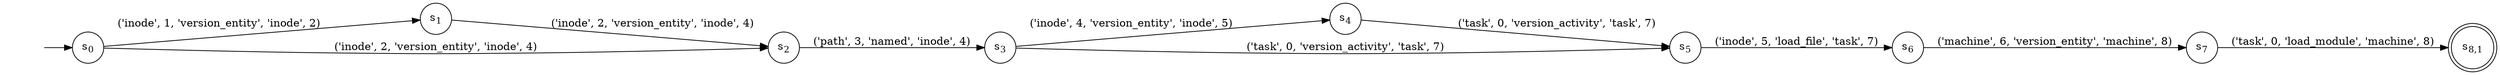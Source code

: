 digraph DFA {
    rankdir = LR;
    I [style = invis];
    I -> S0;
    S0 [label = <s<sub>0</sub>>, shape = circle];
    S1 [label = <s<sub>1</sub>>, shape = circle];
    S2 [label = <s<sub>2</sub>>, shape = circle];
    S3 [label = <s<sub>3</sub>>, shape = circle];
    S4 [label = <s<sub>4</sub>>, shape = circle];
    S5 [label = <s<sub>5</sub>>, shape = circle];
    S6 [label = <s<sub>6</sub>>, shape = circle];
    S7 [label = <s<sub>7</sub>>, shape = circle];
    S8 [label = <s<sub>8,1</sub>>, shape = circle, peripheries = 2];
    S7 -> S8 [label = "('task', 0, 'load_module', 'machine', 8)"];
    S6 -> S7 [label = "('machine', 6, 'version_entity', 'machine', 8)"];
    S5 -> S6 [label = "('inode', 5, 'load_file', 'task', 7)"];
    S4 -> S5 [label = "('task', 0, 'version_activity', 'task', 7)"];
    S3 -> S4 [label = "('inode', 4, 'version_entity', 'inode', 5)"];
    S3 -> S5 [label = "('task', 0, 'version_activity', 'task', 7)"];
    S2 -> S3 [label = "('path', 3, 'named', 'inode', 4)"];
    S1 -> S2 [label = "('inode', 2, 'version_entity', 'inode', 4)"];
    S0 -> S1 [label = "('inode', 1, 'version_entity', 'inode', 2)"];
    S0 -> S2 [label = "('inode', 2, 'version_entity', 'inode', 4)"];
}
